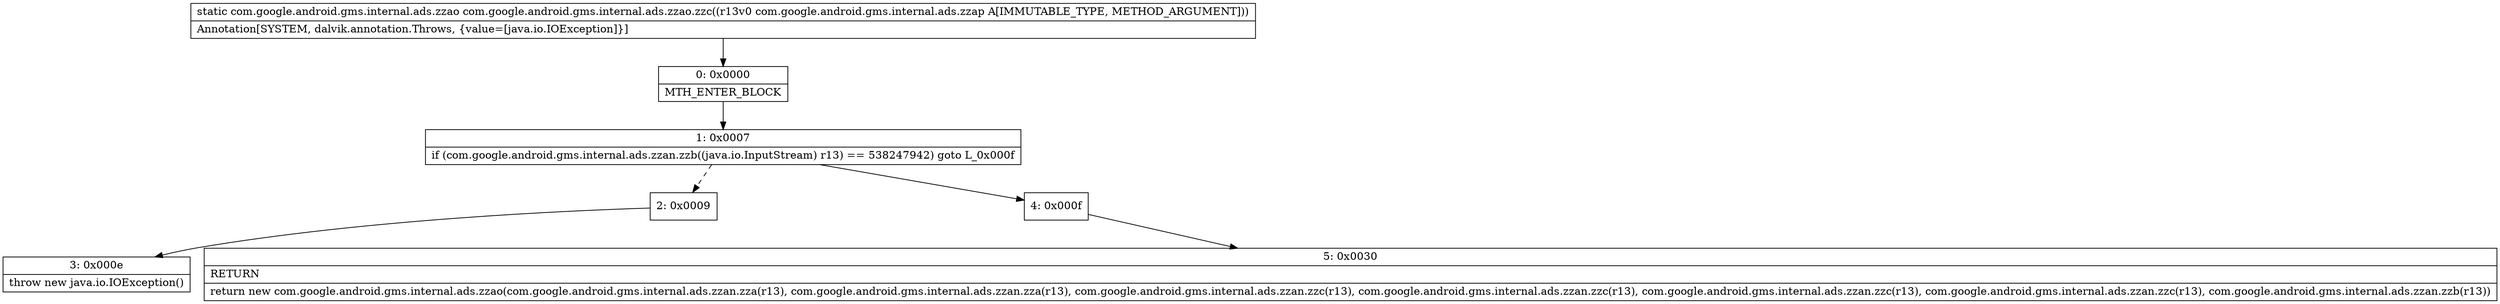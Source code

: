 digraph "CFG forcom.google.android.gms.internal.ads.zzao.zzc(Lcom\/google\/android\/gms\/internal\/ads\/zzap;)Lcom\/google\/android\/gms\/internal\/ads\/zzao;" {
Node_0 [shape=record,label="{0\:\ 0x0000|MTH_ENTER_BLOCK\l}"];
Node_1 [shape=record,label="{1\:\ 0x0007|if (com.google.android.gms.internal.ads.zzan.zzb((java.io.InputStream) r13) == 538247942) goto L_0x000f\l}"];
Node_2 [shape=record,label="{2\:\ 0x0009}"];
Node_3 [shape=record,label="{3\:\ 0x000e|throw new java.io.IOException()\l}"];
Node_4 [shape=record,label="{4\:\ 0x000f}"];
Node_5 [shape=record,label="{5\:\ 0x0030|RETURN\l|return new com.google.android.gms.internal.ads.zzao(com.google.android.gms.internal.ads.zzan.zza(r13), com.google.android.gms.internal.ads.zzan.zza(r13), com.google.android.gms.internal.ads.zzan.zzc(r13), com.google.android.gms.internal.ads.zzan.zzc(r13), com.google.android.gms.internal.ads.zzan.zzc(r13), com.google.android.gms.internal.ads.zzan.zzc(r13), com.google.android.gms.internal.ads.zzan.zzb(r13))\l}"];
MethodNode[shape=record,label="{static com.google.android.gms.internal.ads.zzao com.google.android.gms.internal.ads.zzao.zzc((r13v0 com.google.android.gms.internal.ads.zzap A[IMMUTABLE_TYPE, METHOD_ARGUMENT]))  | Annotation[SYSTEM, dalvik.annotation.Throws, \{value=[java.io.IOException]\}]\l}"];
MethodNode -> Node_0;
Node_0 -> Node_1;
Node_1 -> Node_2[style=dashed];
Node_1 -> Node_4;
Node_2 -> Node_3;
Node_4 -> Node_5;
}

